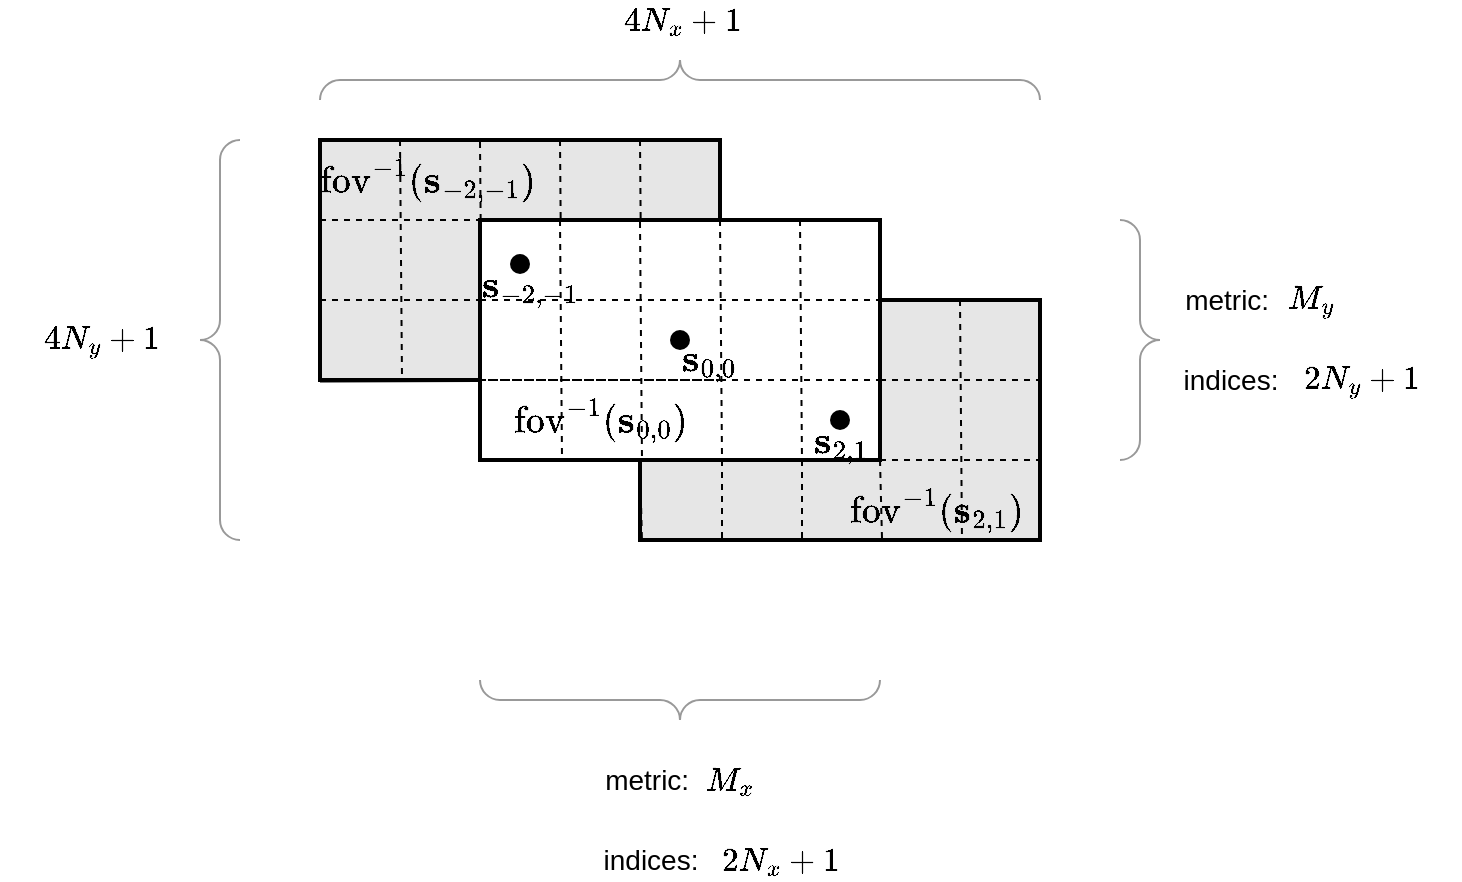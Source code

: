 <mxfile version="18.0.1" type="device"><diagram id="3fj1F_6vdgc_JtYDZL2g" name="Page-1"><mxGraphModel dx="1234" dy="882" grid="1" gridSize="10" guides="1" tooltips="1" connect="1" arrows="1" fold="1" page="1" pageScale="1" pageWidth="850" pageHeight="1100" math="1" shadow="0"><root><mxCell id="0"/><mxCell id="1" parent="0"/><mxCell id="CxtgnIJiDWNy7kbhSja8-32" value="" style="verticalLabelPosition=bottom;shadow=0;dashed=0;align=center;html=1;verticalAlign=top;strokeWidth=1;shape=mxgraph.mockup.markup.curlyBrace;strokeColor=#999999;fontSize=14;rotation=-180;" parent="1" vertex="1"><mxGeometry x="240" y="550" width="200" height="20" as="geometry"/></mxCell><mxCell id="CxtgnIJiDWNy7kbhSja8-33" value="" style="labelPosition=right;align=left;strokeWidth=1;shape=mxgraph.mockup.markup.curlyBrace;html=1;shadow=0;dashed=0;strokeColor=#999999;direction=north;fontSize=14;rotation=-180;" parent="1" vertex="1"><mxGeometry x="560" y="320" width="20" height="120" as="geometry"/></mxCell><mxCell id="CxtgnIJiDWNy7kbhSja8-34" value="metric:&amp;nbsp;" style="text;html=1;align=center;verticalAlign=middle;resizable=0;points=[];autosize=1;strokeColor=none;fillColor=none;fontSize=14;" parent="1" vertex="1"><mxGeometry x="585" y="350" width="60" height="20" as="geometry"/></mxCell><mxCell id="CxtgnIJiDWNy7kbhSja8-37" value="indices:" style="text;html=1;align=center;verticalAlign=middle;resizable=0;points=[];autosize=1;strokeColor=none;fillColor=none;fontSize=14;" parent="1" vertex="1"><mxGeometry x="585" y="390" width="60" height="20" as="geometry"/></mxCell><mxCell id="CxtgnIJiDWNy7kbhSja8-39" value="$$M_y$$" style="text;html=1;align=center;verticalAlign=middle;resizable=0;points=[];autosize=1;strokeColor=none;fillColor=none;fontSize=14;" parent="1" vertex="1"><mxGeometry x="620" y="350" width="70" height="20" as="geometry"/></mxCell><mxCell id="CxtgnIJiDWNy7kbhSja8-40" value="$$2N_y+1$$" style="text;html=1;align=center;verticalAlign=middle;resizable=0;points=[];autosize=1;strokeColor=none;fillColor=none;fontSize=14;" parent="1" vertex="1"><mxGeometry x="630" y="390" width="100" height="20" as="geometry"/></mxCell><mxCell id="CxtgnIJiDWNy7kbhSja8-42" value="metric:&amp;nbsp;" style="text;html=1;align=center;verticalAlign=middle;resizable=0;points=[];autosize=1;strokeColor=none;fillColor=none;fontSize=14;" parent="1" vertex="1"><mxGeometry x="295" y="590" width="60" height="20" as="geometry"/></mxCell><mxCell id="CxtgnIJiDWNy7kbhSja8-43" value="indices:" style="text;html=1;align=center;verticalAlign=middle;resizable=0;points=[];autosize=1;strokeColor=none;fillColor=none;fontSize=14;" parent="1" vertex="1"><mxGeometry x="295" y="630" width="60" height="20" as="geometry"/></mxCell><mxCell id="CxtgnIJiDWNy7kbhSja8-44" value="$$M_x$$" style="text;html=1;align=center;verticalAlign=middle;resizable=0;points=[];autosize=1;strokeColor=none;fillColor=none;fontSize=14;" parent="1" vertex="1"><mxGeometry x="330" y="590" width="70" height="20" as="geometry"/></mxCell><mxCell id="CxtgnIJiDWNy7kbhSja8-45" value="$$2N_x+1$$" style="text;html=1;align=center;verticalAlign=middle;resizable=0;points=[];autosize=1;strokeColor=none;fillColor=none;fontSize=14;" parent="1" vertex="1"><mxGeometry x="340" y="630" width="100" height="20" as="geometry"/></mxCell><mxCell id="CxtgnIJiDWNy7kbhSja8-48" value="" style="group;labelBackgroundColor=#FFFFFF;" parent="1" vertex="1" connectable="0"><mxGeometry x="160" y="280" width="432" height="200" as="geometry"/></mxCell><mxCell id="CxtgnIJiDWNy7kbhSja8-49" value="" style="rounded=0;whiteSpace=wrap;html=1;fontSize=14;strokeColor=default;strokeWidth=2;fillColor=#E6E6E6;" parent="CxtgnIJiDWNy7kbhSja8-48" vertex="1"><mxGeometry width="200" height="120" as="geometry"/></mxCell><mxCell id="CxtgnIJiDWNy7kbhSja8-50" value="" style="endArrow=none;html=1;rounded=0;dashed=1;fontSize=14;entryX=1.005;entryY=0.333;entryDx=0;entryDy=0;entryPerimeter=0;" parent="CxtgnIJiDWNy7kbhSja8-48" target="CxtgnIJiDWNy7kbhSja8-49" edge="1"><mxGeometry width="50" height="50" relative="1" as="geometry"><mxPoint y="40" as="sourcePoint"/><mxPoint x="90" y="40" as="targetPoint"/></mxGeometry></mxCell><mxCell id="CxtgnIJiDWNy7kbhSja8-51" value="" style="endArrow=none;html=1;rounded=0;dashed=1;fontSize=14;entryX=1.005;entryY=0.333;entryDx=0;entryDy=0;entryPerimeter=0;" parent="CxtgnIJiDWNy7kbhSja8-48" edge="1"><mxGeometry width="50" height="50" relative="1" as="geometry"><mxPoint y="80.04" as="sourcePoint"/><mxPoint x="201" y="80.0" as="targetPoint"/></mxGeometry></mxCell><mxCell id="CxtgnIJiDWNy7kbhSja8-52" value="" style="endArrow=none;html=1;rounded=0;dashed=1;fontSize=14;entryX=0.205;entryY=0.992;entryDx=0;entryDy=0;entryPerimeter=0;exitX=0.2;exitY=0;exitDx=0;exitDy=0;exitPerimeter=0;" parent="CxtgnIJiDWNy7kbhSja8-48" source="CxtgnIJiDWNy7kbhSja8-49" target="CxtgnIJiDWNy7kbhSja8-49" edge="1"><mxGeometry width="50" height="50" relative="1" as="geometry"><mxPoint x="10" y="90.04" as="sourcePoint"/><mxPoint x="211" y="90" as="targetPoint"/></mxGeometry></mxCell><mxCell id="CxtgnIJiDWNy7kbhSja8-53" value="" style="endArrow=none;html=1;rounded=0;dashed=1;fontSize=14;entryX=0.205;entryY=0.992;entryDx=0;entryDy=0;entryPerimeter=0;exitX=0.2;exitY=0;exitDx=0;exitDy=0;exitPerimeter=0;" parent="CxtgnIJiDWNy7kbhSja8-48" edge="1"><mxGeometry width="50" height="50" relative="1" as="geometry"><mxPoint x="80" y="0.96" as="sourcePoint"/><mxPoint x="81" y="120.0" as="targetPoint"/></mxGeometry></mxCell><mxCell id="CxtgnIJiDWNy7kbhSja8-54" value="" style="endArrow=none;html=1;rounded=0;dashed=1;fontSize=14;entryX=0.205;entryY=0.992;entryDx=0;entryDy=0;entryPerimeter=0;exitX=0.2;exitY=0;exitDx=0;exitDy=0;exitPerimeter=0;" parent="CxtgnIJiDWNy7kbhSja8-48" edge="1"><mxGeometry width="50" height="50" relative="1" as="geometry"><mxPoint x="120" as="sourcePoint"/><mxPoint x="121" y="119.04" as="targetPoint"/></mxGeometry></mxCell><mxCell id="CxtgnIJiDWNy7kbhSja8-55" value="" style="endArrow=none;html=1;rounded=0;dashed=1;fontSize=14;entryX=0.805;entryY=1.008;entryDx=0;entryDy=0;entryPerimeter=0;exitX=0.2;exitY=0;exitDx=0;exitDy=0;exitPerimeter=0;" parent="CxtgnIJiDWNy7kbhSja8-48" target="CxtgnIJiDWNy7kbhSja8-49" edge="1"><mxGeometry width="50" height="50" relative="1" as="geometry"><mxPoint x="160" as="sourcePoint"/><mxPoint x="161" y="119.04" as="targetPoint"/></mxGeometry></mxCell><mxCell id="CxtgnIJiDWNy7kbhSja8-100" value="" style="endArrow=none;html=1;rounded=0;dashed=1;fontSize=14;entryX=0.205;entryY=0.992;entryDx=0;entryDy=0;entryPerimeter=0;exitX=0.2;exitY=0;exitDx=0;exitDy=0;exitPerimeter=0;" parent="CxtgnIJiDWNy7kbhSja8-48" edge="1"><mxGeometry width="50" height="50" relative="1" as="geometry"><mxPoint x="200" as="sourcePoint"/><mxPoint x="201" y="119.04" as="targetPoint"/></mxGeometry></mxCell><mxCell id="CxtgnIJiDWNy7kbhSja8-131" value="$$\text{fov}^{-1}(\mathbf{s}_{-2,-1})$$" style="text;html=1;align=center;verticalAlign=middle;resizable=0;points=[];autosize=1;strokeColor=none;fillColor=none;fontSize=16;" parent="CxtgnIJiDWNy7kbhSja8-48" vertex="1"><mxGeometry x="-87" y="10" width="280" height="20" as="geometry"/></mxCell><mxCell id="CxtgnIJiDWNy7kbhSja8-47" value="" style="group;fillColor=none;" parent="CxtgnIJiDWNy7kbhSja8-48" vertex="1" connectable="0"><mxGeometry x="80" y="40" width="352" height="160" as="geometry"/></mxCell><mxCell id="CxtgnIJiDWNy7kbhSja8-105" value="" style="rounded=0;whiteSpace=wrap;html=1;fontSize=14;strokeColor=default;strokeWidth=2;fillColor=#E6E6E6;" parent="CxtgnIJiDWNy7kbhSja8-47" vertex="1"><mxGeometry x="80" y="40" width="200" height="120" as="geometry"/></mxCell><mxCell id="CxtgnIJiDWNy7kbhSja8-25" value="" style="rounded=0;whiteSpace=wrap;html=1;fontSize=14;strokeColor=default;strokeWidth=2;" parent="CxtgnIJiDWNy7kbhSja8-47" vertex="1"><mxGeometry width="200" height="120" as="geometry"/></mxCell><mxCell id="CxtgnIJiDWNy7kbhSja8-26" value="" style="endArrow=none;html=1;rounded=0;dashed=1;fontSize=14;entryX=1.005;entryY=0.333;entryDx=0;entryDy=0;entryPerimeter=0;" parent="CxtgnIJiDWNy7kbhSja8-47" target="CxtgnIJiDWNy7kbhSja8-25" edge="1"><mxGeometry width="50" height="50" relative="1" as="geometry"><mxPoint y="40" as="sourcePoint"/><mxPoint x="90" y="40" as="targetPoint"/></mxGeometry></mxCell><mxCell id="CxtgnIJiDWNy7kbhSja8-27" value="" style="endArrow=none;html=1;rounded=0;dashed=1;fontSize=14;entryX=1.005;entryY=0.333;entryDx=0;entryDy=0;entryPerimeter=0;" parent="CxtgnIJiDWNy7kbhSja8-47" edge="1"><mxGeometry width="50" height="50" relative="1" as="geometry"><mxPoint y="80.04" as="sourcePoint"/><mxPoint x="201" y="80.0" as="targetPoint"/></mxGeometry></mxCell><mxCell id="CxtgnIJiDWNy7kbhSja8-28" value="" style="endArrow=none;html=1;rounded=0;dashed=1;fontSize=14;entryX=0.205;entryY=0.992;entryDx=0;entryDy=0;entryPerimeter=0;exitX=0.2;exitY=0;exitDx=0;exitDy=0;exitPerimeter=0;" parent="CxtgnIJiDWNy7kbhSja8-47" source="CxtgnIJiDWNy7kbhSja8-25" target="CxtgnIJiDWNy7kbhSja8-25" edge="1"><mxGeometry width="50" height="50" relative="1" as="geometry"><mxPoint x="10" y="90.04" as="sourcePoint"/><mxPoint x="211" y="90" as="targetPoint"/></mxGeometry></mxCell><mxCell id="CxtgnIJiDWNy7kbhSja8-29" value="" style="endArrow=none;html=1;rounded=0;dashed=1;fontSize=14;entryX=0.205;entryY=0.992;entryDx=0;entryDy=0;entryPerimeter=0;exitX=0.2;exitY=0;exitDx=0;exitDy=0;exitPerimeter=0;" parent="CxtgnIJiDWNy7kbhSja8-47" edge="1"><mxGeometry width="50" height="50" relative="1" as="geometry"><mxPoint x="80" y="0.96" as="sourcePoint"/><mxPoint x="81" y="120.0" as="targetPoint"/></mxGeometry></mxCell><mxCell id="CxtgnIJiDWNy7kbhSja8-30" value="" style="endArrow=none;html=1;rounded=0;dashed=1;fontSize=14;entryX=0.205;entryY=0.992;entryDx=0;entryDy=0;entryPerimeter=0;exitX=0.2;exitY=0;exitDx=0;exitDy=0;exitPerimeter=0;" parent="CxtgnIJiDWNy7kbhSja8-47" edge="1"><mxGeometry width="50" height="50" relative="1" as="geometry"><mxPoint x="120" as="sourcePoint"/><mxPoint x="121" y="119.04" as="targetPoint"/></mxGeometry></mxCell><mxCell id="CxtgnIJiDWNy7kbhSja8-31" value="" style="endArrow=none;html=1;rounded=0;dashed=1;fontSize=14;entryX=0.805;entryY=1.008;entryDx=0;entryDy=0;entryPerimeter=0;exitX=0.2;exitY=0;exitDx=0;exitDy=0;exitPerimeter=0;" parent="CxtgnIJiDWNy7kbhSja8-47" target="CxtgnIJiDWNy7kbhSja8-25" edge="1"><mxGeometry width="50" height="50" relative="1" as="geometry"><mxPoint x="160" as="sourcePoint"/><mxPoint x="161" y="119.04" as="targetPoint"/></mxGeometry></mxCell><mxCell id="CxtgnIJiDWNy7kbhSja8-58" value="" style="endArrow=none;html=1;rounded=0;dashed=1;fontSize=14;entryX=1.005;entryY=0.333;entryDx=0;entryDy=0;entryPerimeter=0;" parent="CxtgnIJiDWNy7kbhSja8-47" edge="1"><mxGeometry width="50" height="50" relative="1" as="geometry"><mxPoint x="-80" y="80" as="sourcePoint"/><mxPoint x="121" y="79.96" as="targetPoint"/></mxGeometry></mxCell><mxCell id="CxtgnIJiDWNy7kbhSja8-63" value="" style="endArrow=none;html=1;rounded=0;dashed=1;fontSize=14;entryX=0.805;entryY=1.008;entryDx=0;entryDy=0;entryPerimeter=0;exitX=0;exitY=0;exitDx=0;exitDy=0;" parent="CxtgnIJiDWNy7kbhSja8-47" edge="1"><mxGeometry width="50" height="50" relative="1" as="geometry"><mxPoint x="80" y="120" as="sourcePoint"/><mxPoint x="81" y="160.96" as="targetPoint"/></mxGeometry></mxCell><mxCell id="CxtgnIJiDWNy7kbhSja8-114" value="" style="endArrow=none;html=1;rounded=0;fontSize=14;strokeWidth=2;" parent="CxtgnIJiDWNy7kbhSja8-47" edge="1"><mxGeometry width="50" height="50" relative="1" as="geometry"><mxPoint x="80" y="160" as="sourcePoint"/><mxPoint x="80" y="120" as="targetPoint"/></mxGeometry></mxCell><mxCell id="CxtgnIJiDWNy7kbhSja8-116" value="" style="endArrow=none;html=1;rounded=0;fontSize=14;strokeWidth=2;exitX=0.996;exitY=0.331;exitDx=0;exitDy=0;exitPerimeter=0;" parent="CxtgnIJiDWNy7kbhSja8-47" edge="1"><mxGeometry width="50" height="50" relative="1" as="geometry"><mxPoint x="-0.8" y="80" as="sourcePoint"/><mxPoint x="-80" y="80.28" as="targetPoint"/></mxGeometry></mxCell><mxCell id="CxtgnIJiDWNy7kbhSja8-106" value="" style="endArrow=none;html=1;rounded=0;dashed=1;fontSize=14;entryX=1.005;entryY=0.333;entryDx=0;entryDy=0;entryPerimeter=0;startArrow=none;" parent="CxtgnIJiDWNy7kbhSja8-47" target="CxtgnIJiDWNy7kbhSja8-105" edge="1"><mxGeometry width="50" height="50" relative="1" as="geometry"><mxPoint x="200" y="80" as="sourcePoint"/><mxPoint x="170" y="80" as="targetPoint"/></mxGeometry></mxCell><mxCell id="CxtgnIJiDWNy7kbhSja8-107" value="" style="endArrow=none;html=1;rounded=0;dashed=1;fontSize=14;entryX=1.005;entryY=0.333;entryDx=0;entryDy=0;entryPerimeter=0;" parent="CxtgnIJiDWNy7kbhSja8-47" edge="1"><mxGeometry width="50" height="50" relative="1" as="geometry"><mxPoint x="80" y="120.04" as="sourcePoint"/><mxPoint x="281" y="120.0" as="targetPoint"/></mxGeometry></mxCell><mxCell id="CxtgnIJiDWNy7kbhSja8-108" value="" style="endArrow=none;html=1;rounded=0;dashed=1;fontSize=14;entryX=0.205;entryY=0.992;entryDx=0;entryDy=0;entryPerimeter=0;exitX=1;exitY=0;exitDx=0;exitDy=0;" parent="CxtgnIJiDWNy7kbhSja8-47" target="CxtgnIJiDWNy7kbhSja8-105" edge="1"><mxGeometry width="50" height="50" relative="1" as="geometry"><mxPoint x="121" y="120" as="sourcePoint"/><mxPoint x="291" y="130" as="targetPoint"/></mxGeometry></mxCell><mxCell id="CxtgnIJiDWNy7kbhSja8-109" value="" style="endArrow=none;html=1;rounded=0;dashed=1;fontSize=14;entryX=0.205;entryY=0.992;entryDx=0;entryDy=0;entryPerimeter=0;" parent="CxtgnIJiDWNy7kbhSja8-47" edge="1"><mxGeometry width="50" height="50" relative="1" as="geometry"><mxPoint x="161" y="120" as="sourcePoint"/><mxPoint x="161" y="160.0" as="targetPoint"/></mxGeometry></mxCell><mxCell id="CxtgnIJiDWNy7kbhSja8-110" value="" style="endArrow=none;html=1;rounded=0;dashed=1;fontSize=14;entryX=0.205;entryY=0.992;entryDx=0;entryDy=0;entryPerimeter=0;exitX=1;exitY=1;exitDx=0;exitDy=0;startArrow=none;" parent="CxtgnIJiDWNy7kbhSja8-47" edge="1" source="CxtgnIJiDWNy7kbhSja8-25"><mxGeometry width="50" height="50" relative="1" as="geometry"><mxPoint x="200" y="40" as="sourcePoint"/><mxPoint x="201" y="159.04" as="targetPoint"/></mxGeometry></mxCell><mxCell id="CxtgnIJiDWNy7kbhSja8-111" value="" style="endArrow=none;html=1;rounded=0;dashed=1;fontSize=14;entryX=0.805;entryY=1.008;entryDx=0;entryDy=0;entryPerimeter=0;startArrow=none;exitX=0.5;exitY=0;exitDx=0;exitDy=0;" parent="CxtgnIJiDWNy7kbhSja8-47" target="CxtgnIJiDWNy7kbhSja8-105" edge="1"><mxGeometry width="50" height="50" relative="1" as="geometry"><mxPoint x="240" y="40" as="sourcePoint"/><mxPoint x="241" y="159.04" as="targetPoint"/></mxGeometry></mxCell><mxCell id="CxtgnIJiDWNy7kbhSja8-128" value="" style="shape=ellipse;fillColor=#000000;strokeColor=none;html=1;sketch=0;" parent="CxtgnIJiDWNy7kbhSja8-47" vertex="1"><mxGeometry x="95" y="55" width="10" height="10" as="geometry"/></mxCell><mxCell id="CxtgnIJiDWNy7kbhSja8-126" value="$$\text{fov}^{-1}(\mathbf{s}_{0,0})$$" style="text;html=1;align=center;verticalAlign=middle;resizable=0;points=[];autosize=1;strokeColor=none;fillColor=none;fontSize=16;" parent="CxtgnIJiDWNy7kbhSja8-47" vertex="1"><mxGeometry x="-75" y="90" width="270" height="20" as="geometry"/></mxCell><mxCell id="CxtgnIJiDWNy7kbhSja8-129" value="" style="shape=ellipse;fillColor=#000000;strokeColor=none;html=1;sketch=0;" parent="CxtgnIJiDWNy7kbhSja8-47" vertex="1"><mxGeometry x="15" y="17" width="10" height="10" as="geometry"/></mxCell><mxCell id="CxtgnIJiDWNy7kbhSja8-130" value="$$\mathbf{s}_{-2,-1}$$" style="text;html=1;align=center;verticalAlign=middle;resizable=0;points=[];autosize=1;strokeColor=none;fillColor=none;fontSize=16;" parent="CxtgnIJiDWNy7kbhSja8-47" vertex="1"><mxGeometry x="-65" y="23" width="180" height="20" as="geometry"/></mxCell><mxCell id="CxtgnIJiDWNy7kbhSja8-127" value="$$\mathbf{s}_{0,0}$$" style="text;html=1;align=center;verticalAlign=middle;resizable=0;points=[];autosize=1;strokeColor=none;fillColor=none;fontSize=16;" parent="CxtgnIJiDWNy7kbhSja8-47" vertex="1"><mxGeometry x="34" y="60" width="160" height="20" as="geometry"/></mxCell><mxCell id="BlmZyz2NQFMGLI_AB36L-5" value="" style="shape=ellipse;fillColor=#000000;strokeColor=none;html=1;sketch=0;" vertex="1" parent="CxtgnIJiDWNy7kbhSja8-47"><mxGeometry x="175" y="95" width="10" height="10" as="geometry"/></mxCell><mxCell id="CxtgnIJiDWNy7kbhSja8-112" value="" style="endArrow=none;html=1;rounded=0;fontSize=14;strokeWidth=2;" parent="1" edge="1"><mxGeometry width="50" height="50" relative="1" as="geometry"><mxPoint x="360" y="320" as="sourcePoint"/><mxPoint x="360" y="280" as="targetPoint"/></mxGeometry></mxCell><mxCell id="CxtgnIJiDWNy7kbhSja8-122" value="" style="labelPosition=right;align=left;strokeWidth=1;shape=mxgraph.mockup.markup.curlyBrace;html=1;shadow=0;dashed=0;strokeColor=#999999;direction=north;fontSize=14;rotation=0;" parent="1" vertex="1"><mxGeometry x="100" y="280" width="20" height="200" as="geometry"/></mxCell><mxCell id="CxtgnIJiDWNy7kbhSja8-123" value="$$4N_y+1$$" style="text;html=1;align=center;verticalAlign=middle;resizable=0;points=[];autosize=1;strokeColor=none;fillColor=none;fontSize=14;" parent="1" vertex="1"><mxGeometry y="370" width="100" height="20" as="geometry"/></mxCell><mxCell id="CxtgnIJiDWNy7kbhSja8-124" value="" style="verticalLabelPosition=bottom;shadow=0;dashed=0;align=center;html=1;verticalAlign=top;strokeWidth=1;shape=mxgraph.mockup.markup.curlyBrace;strokeColor=#999999;fontSize=14;rotation=0;" parent="1" vertex="1"><mxGeometry x="160" y="240" width="360" height="20" as="geometry"/></mxCell><mxCell id="CxtgnIJiDWNy7kbhSja8-125" value="$$4N_x+1$$" style="text;html=1;align=center;verticalAlign=middle;resizable=0;points=[];autosize=1;strokeColor=none;fillColor=none;fontSize=14;" parent="1" vertex="1"><mxGeometry x="290.5" y="210" width="100" height="20" as="geometry"/></mxCell><mxCell id="BlmZyz2NQFMGLI_AB36L-6" value="$$\text{fov}^{-1}(\mathbf{s}_{2,1})$$" style="text;html=1;align=center;verticalAlign=middle;resizable=0;points=[];autosize=1;strokeColor=none;fillColor=none;fontSize=16;" vertex="1" parent="1"><mxGeometry x="333" y="455" width="270" height="20" as="geometry"/></mxCell><mxCell id="BlmZyz2NQFMGLI_AB36L-3" value="$$\mathbf{s}_{2,1}$$" style="text;html=1;align=center;verticalAlign=middle;resizable=0;points=[];autosize=1;strokeColor=none;fillColor=none;fontSize=16;" vertex="1" parent="1"><mxGeometry x="335" y="421" width="170" height="20" as="geometry"/></mxCell></root></mxGraphModel></diagram></mxfile>